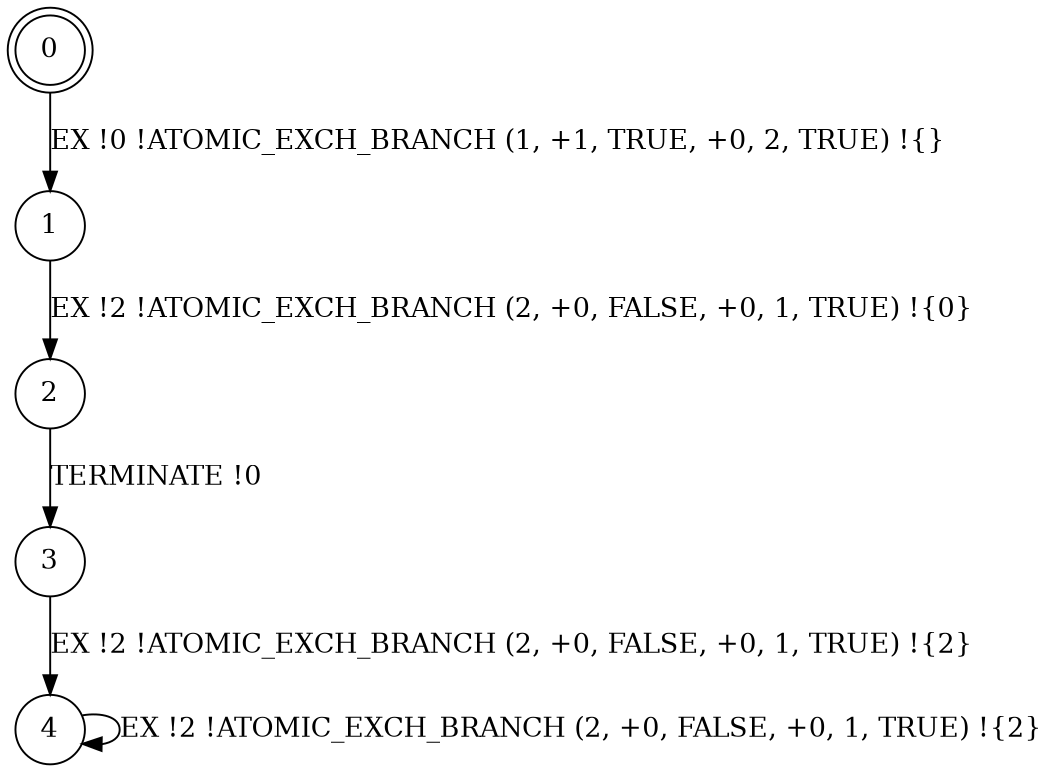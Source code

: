 digraph BCG {
size = "7, 10.5";
center = TRUE;
node [shape = circle];
0 [peripheries = 2];
0 -> 1 [label = "EX !0 !ATOMIC_EXCH_BRANCH (1, +1, TRUE, +0, 2, TRUE) !{}"];
1 -> 2 [label = "EX !2 !ATOMIC_EXCH_BRANCH (2, +0, FALSE, +0, 1, TRUE) !{0}"];
2 -> 3 [label = "TERMINATE !0"];
3 -> 4 [label = "EX !2 !ATOMIC_EXCH_BRANCH (2, +0, FALSE, +0, 1, TRUE) !{2}"];
4 -> 4 [label = "EX !2 !ATOMIC_EXCH_BRANCH (2, +0, FALSE, +0, 1, TRUE) !{2}"];
}

